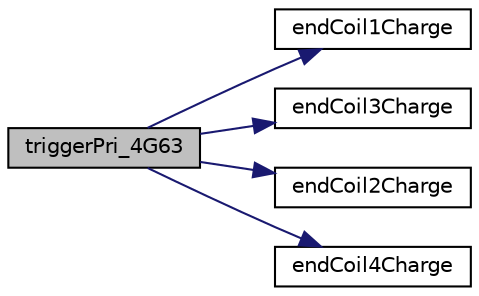 digraph "triggerPri_4G63"
{
 // LATEX_PDF_SIZE
  edge [fontname="Helvetica",fontsize="10",labelfontname="Helvetica",labelfontsize="10"];
  node [fontname="Helvetica",fontsize="10",shape=record];
  rankdir="LR";
  Node82 [label="triggerPri_4G63",height=0.2,width=0.4,color="black", fillcolor="grey75", style="filled", fontcolor="black",tooltip=" "];
  Node82 -> Node83 [color="midnightblue",fontsize="10",style="solid",fontname="Helvetica"];
  Node83 [label="endCoil1Charge",height=0.2,width=0.4,color="black", fillcolor="white", style="filled",URL="$scheduled_i_o_8h.html#ad7e35a10f2e2961c345180ad47d5e5de",tooltip=" "];
  Node82 -> Node84 [color="midnightblue",fontsize="10",style="solid",fontname="Helvetica"];
  Node84 [label="endCoil3Charge",height=0.2,width=0.4,color="black", fillcolor="white", style="filled",URL="$scheduled_i_o_8h.html#a6145292aa56773025108b2ecd22444c2",tooltip=" "];
  Node82 -> Node85 [color="midnightblue",fontsize="10",style="solid",fontname="Helvetica"];
  Node85 [label="endCoil2Charge",height=0.2,width=0.4,color="black", fillcolor="white", style="filled",URL="$scheduled_i_o_8h.html#a6805d98db9948de052d0ae7a82ef1e96",tooltip=" "];
  Node82 -> Node86 [color="midnightblue",fontsize="10",style="solid",fontname="Helvetica"];
  Node86 [label="endCoil4Charge",height=0.2,width=0.4,color="black", fillcolor="white", style="filled",URL="$scheduled_i_o_8h.html#afdfbcd505571589eca16cf40fdd71431",tooltip=" "];
}
